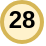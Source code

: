 <mxfile version="14.6.13" type="device"><diagram id="wPzH4tJlpPtvjpfg-brv" name="Seite-1"><mxGraphModel dx="58" dy="52" grid="1" gridSize="10" guides="1" tooltips="1" connect="1" arrows="1" fold="1" page="1" pageScale="1" pageWidth="827" pageHeight="1169" math="0" shadow="0"><root><mxCell id="0"/><mxCell id="1" parent="0"/><mxCell id="D8UHsoHjx2Of9c5aV9fm-1" value="" style="group;fontStyle=1" parent="1" vertex="1" connectable="0"><mxGeometry x="40" y="39" width="20" height="21" as="geometry"/></mxCell><mxCell id="D8UHsoHjx2Of9c5aV9fm-2" value="" style="ellipse;whiteSpace=wrap;html=1;aspect=fixed;fillColor=#fff2cc;strokeColor=#d6b656;strokeWidth=2;fontStyle=1" parent="D8UHsoHjx2Of9c5aV9fm-1" vertex="1"><mxGeometry y="1" width="20" height="20" as="geometry"/></mxCell><mxCell id="D8UHsoHjx2Of9c5aV9fm-3" value="28" style="text;html=1;strokeColor=none;fillColor=none;align=center;verticalAlign=middle;whiteSpace=wrap;rounded=0;fontStyle=1" parent="D8UHsoHjx2Of9c5aV9fm-1" vertex="1"><mxGeometry width="20" height="20" as="geometry"/></mxCell></root></mxGraphModel></diagram></mxfile>